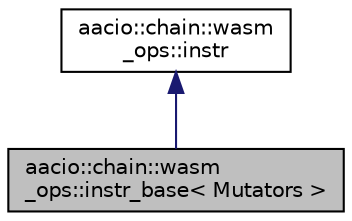 digraph "aacio::chain::wasm_ops::instr_base&lt; Mutators &gt;"
{
  edge [fontname="Helvetica",fontsize="10",labelfontname="Helvetica",labelfontsize="10"];
  node [fontname="Helvetica",fontsize="10",shape=record];
  Node2 [label="aacio::chain::wasm\l_ops::instr_base\< Mutators \>",height=0.2,width=0.4,color="black", fillcolor="grey75", style="filled", fontcolor="black"];
  Node3 -> Node2 [dir="back",color="midnightblue",fontsize="10",style="solid",fontname="Helvetica"];
  Node3 [label="aacio::chain::wasm\l_ops::instr",height=0.2,width=0.4,color="black", fillcolor="white", style="filled",URL="$structaacio_1_1chain_1_1wasm__ops_1_1instr.html"];
}
